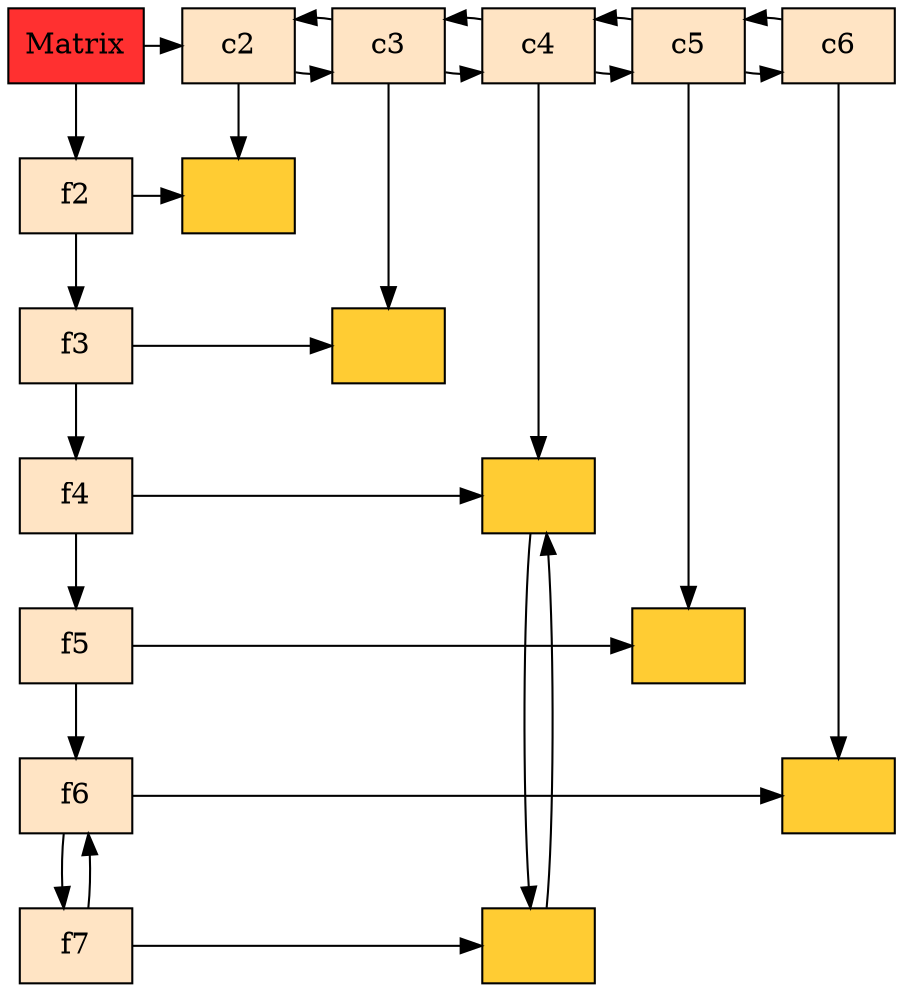 digraph G{
  node[shape=box];
  MTX[ label = "Matrix", style = filled, fillcolor = firebrick1, group = 0 ];
  "c2" [label = "c2"  style = filled, fillcolor = bisque1, group = 2 ];
  "c3" [label = "c3"  style = filled, fillcolor = bisque1, group = 3 ];
  "c4" [label = "c4"  style = filled, fillcolor = bisque1, group = 4 ];
  "c5" [label = "c5"  style = filled, fillcolor = bisque1, group = 5 ];
  "c6" [label = "c6"  style = filled, fillcolor = bisque1, group = 6 ];
  "f2" [label = "f2"  style = filled, fillcolor = bisque1, group = 0 ];
  "f3" [label = "f3"  style = filled, fillcolor = bisque1, group = 0 ];
  "f4" [label = "f4"  style = filled, fillcolor = bisque1, group = 0 ];
  "f5" [label = "f5"  style = filled, fillcolor = bisque1, group = 0 ];
  "f6" [label = "f6"  style = filled, fillcolor = bisque1, group = 0 ];
  "f7" [label = "f7"  style = filled, fillcolor = bisque1, group = 0 ];
  { rank = same; "MTX";"c2";"c3";"c4";"c5";"c6";};
  { rank = same; "f2";"2851553776336";};
  { rank = same; "f3";"2851553776272";};
  { rank = same; "f4";"2851553940656";};
  { rank = same; "f5";"2851553768400";};
  { rank = same; "f6";"2851553776160";};
  { rank = same; "f7";"2851553940720";};
  "2851553776336" [label = " " style="filled" fillcolor="#FFCC33" group = 2];
  "2851553776272" [label = " " style="filled" fillcolor="#FFCC33" group = 3];
  "2851553940656" [label = " " style="filled" fillcolor="#FFCC33" group = 4];
  "2851553768400" [label = " " style="filled" fillcolor="#FFCC33" group = 5];
  "2851553776160" [label = " " style="filled" fillcolor="#FFCC33" group = 6];
  "2851553940720" [label = " " style="filled" fillcolor="#FFCC33" group = 4];
  "MTX" -> "c2";
  "c2" -> "c3";
  "c3" -> "c4";
  "c3" -> "c2";
  "c4" -> "c5";
  "c4" -> "c3";
  "c5" -> "c6";
  "c5" -> "c4";
  "c6" -> "c5";
  "MTX" -> "f2";
  "f2" -> "f3";
  "f2" -> "2851553776336";
  "c2" -> "2851553776336";
  "f3" -> "f4";
  "f3" -> "2851553776272";
  "c3" -> "2851553776272";
  "f4" -> "f5";
  "f4" -> "2851553940656";
  "2851553940656" -> "2851553940720";
  "c4" -> "2851553940656";
  "f5" -> "f6";
  "f5" -> "2851553768400";
  "c5" -> "2851553768400";
  "f6" -> "f7";
  "f6" -> "2851553776160";
  "c6" -> "2851553776160";
  "f7" -> "f6";
  "f7" -> "2851553940720";
  "2851553940720" -> "2851553940656";
}

